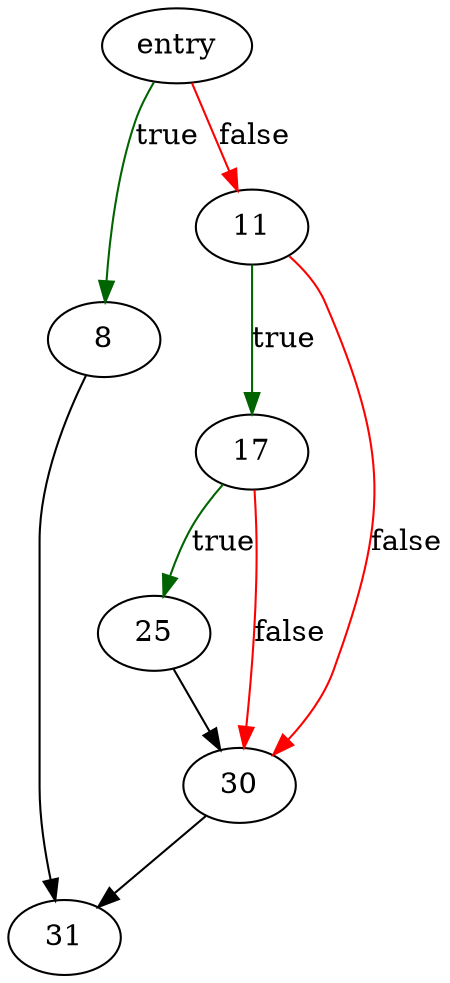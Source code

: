 digraph "sqlite3StringToId" {
	// Node definitions.
	1 [label=entry];
	8;
	11;
	17;
	25;
	30;
	31;

	// Edge definitions.
	1 -> 8 [
		color=darkgreen
		label=true
	];
	1 -> 11 [
		color=red
		label=false
	];
	8 -> 31;
	11 -> 17 [
		color=darkgreen
		label=true
	];
	11 -> 30 [
		color=red
		label=false
	];
	17 -> 25 [
		color=darkgreen
		label=true
	];
	17 -> 30 [
		color=red
		label=false
	];
	25 -> 30;
	30 -> 31;
}